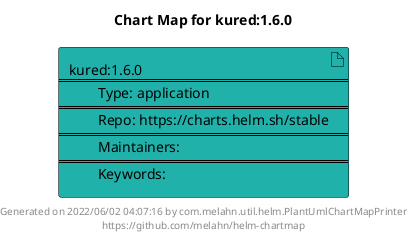 @startuml
skinparam linetype ortho
skinparam backgroundColor white
skinparam usecaseBorderColor black
skinparam usecaseArrowColor LightSlateGray
skinparam artifactBorderColor black
skinparam artifactArrowColor LightSlateGray

title Chart Map for kured:1.6.0

'There is one referenced Helm Chart
artifact "kured:1.6.0\n====\n\tType: application\n====\n\tRepo: https://charts.helm.sh/stable\n====\n\tMaintainers: \n====\n\tKeywords: " as kured_1_6_0 #LightSeaGreen

'There are 0 referenced Docker Images

'Chart Dependencies

center footer Generated on 2022/06/02 04:07:16 by com.melahn.util.helm.PlantUmlChartMapPrinter\nhttps://github.com/melahn/helm-chartmap
@enduml
